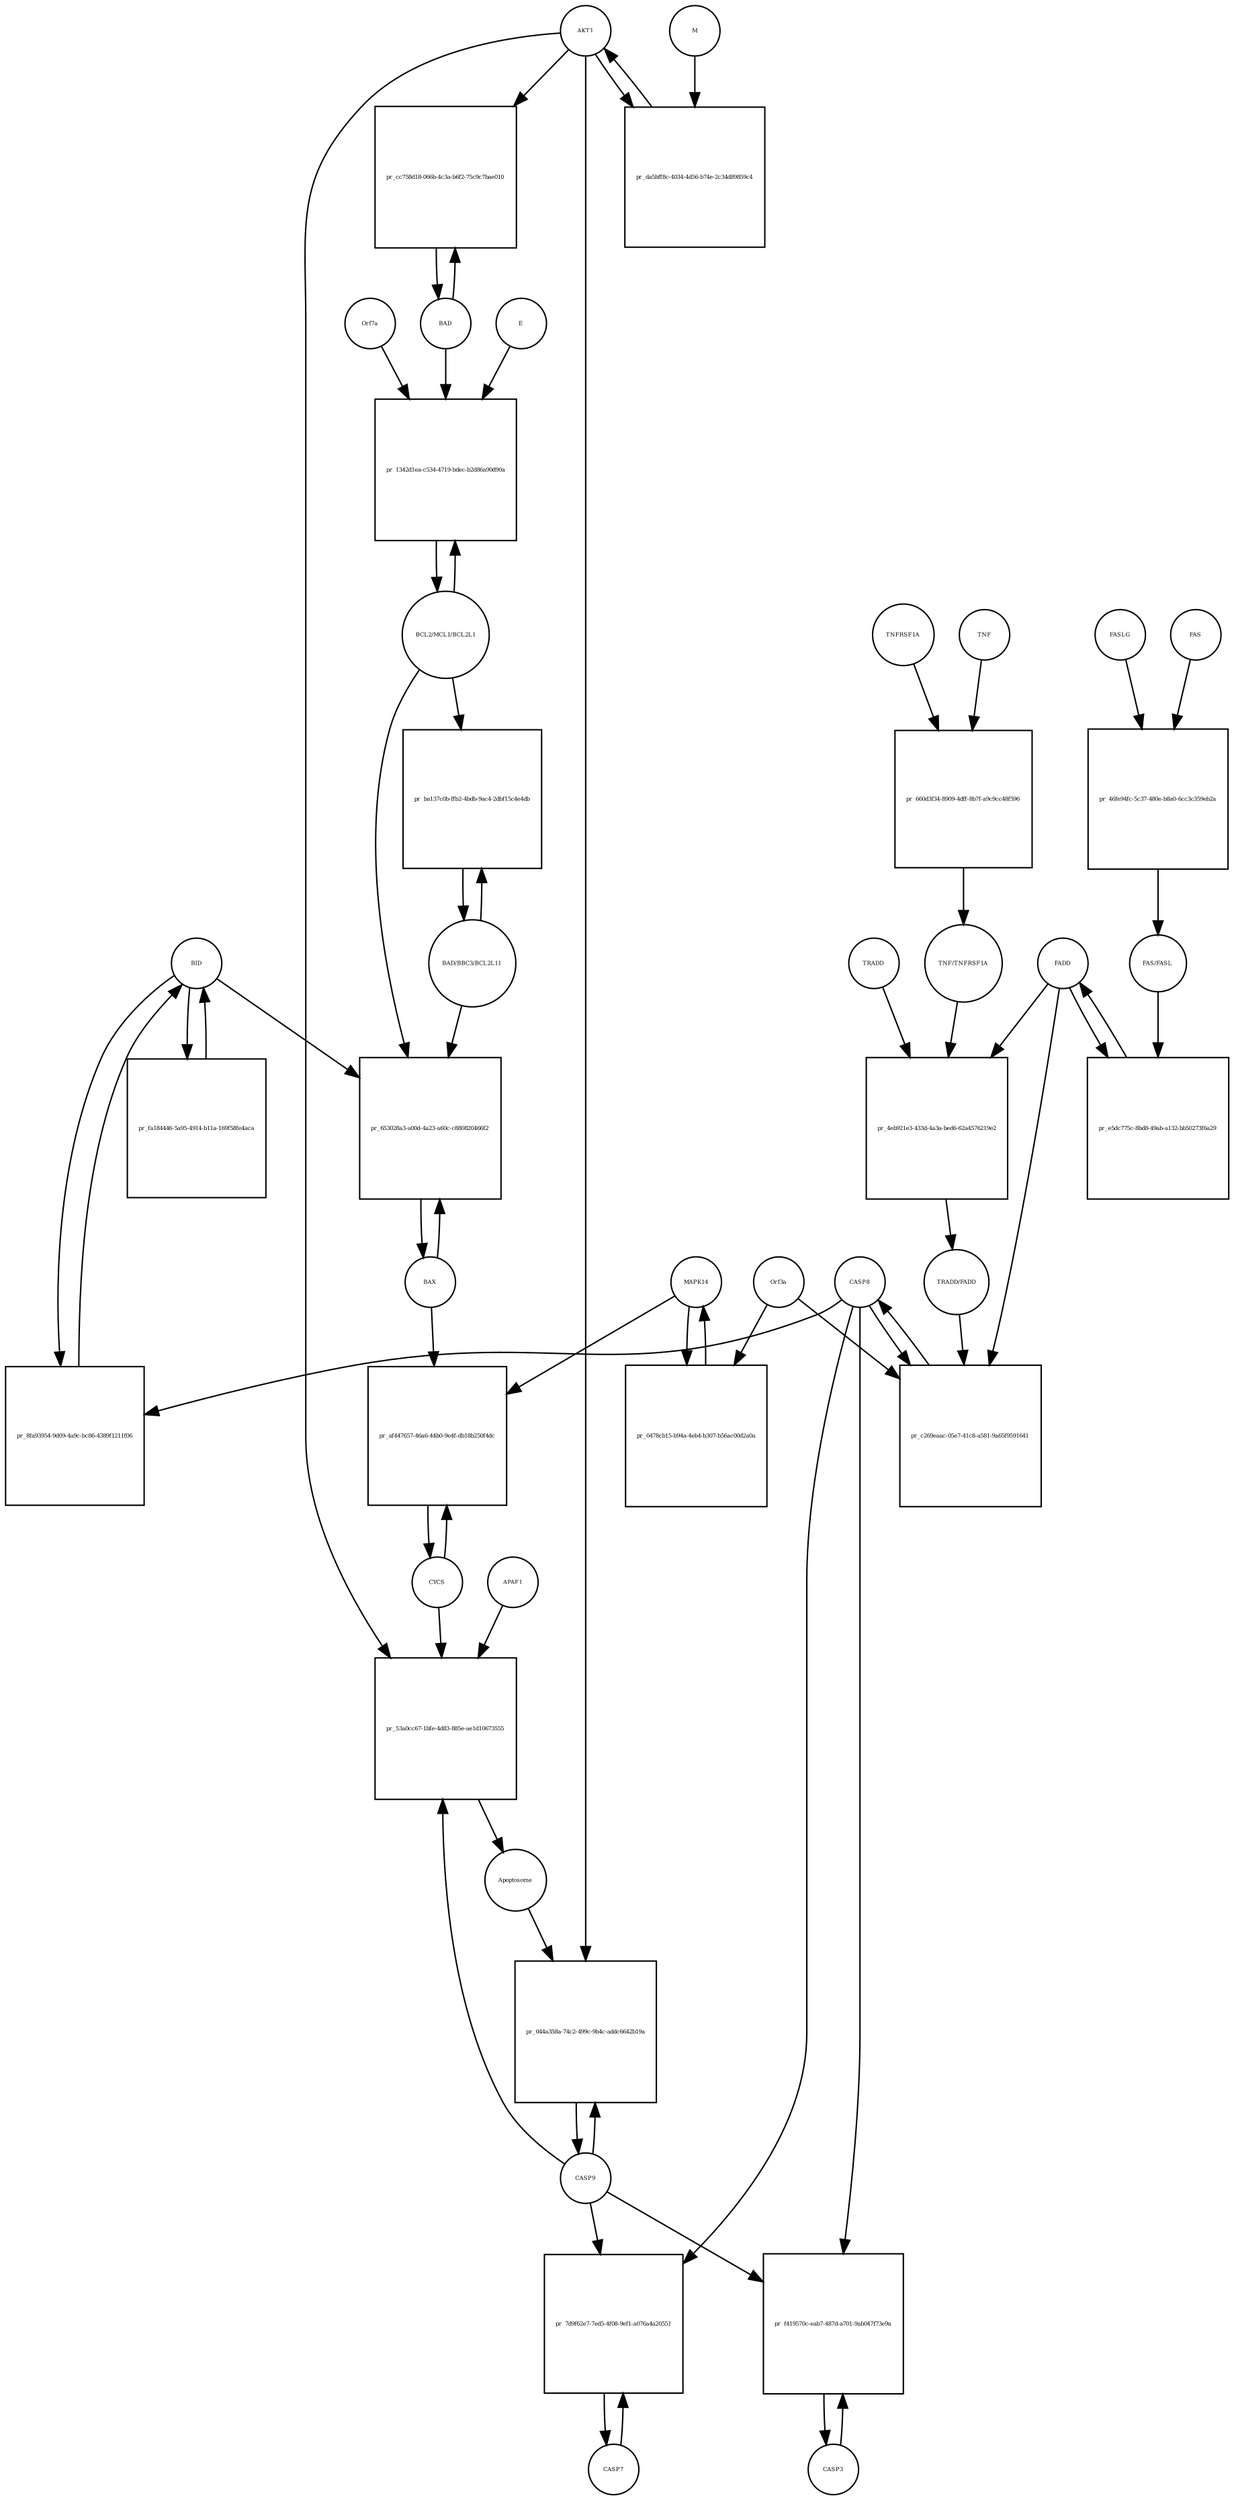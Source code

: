 strict digraph  {
BID [annotation="", bipartite=0, cls=macromolecule, fontsize=4, label=BID, shape=circle];
"pr_8fa93954-9d09-4a9c-bc86-4389f1211f06" [annotation="", bipartite=1, cls=process, fontsize=4, label="pr_8fa93954-9d09-4a9c-bc86-4389f1211f06", shape=square];
CASP8 [annotation="urn_miriam_hgnc_1509|urn_miriam_hgnc.symbol_CASP8|urn_miriam_doi_10.1038%2Fs41392-020-00334-0|urn_miriam_uniprot_Q14790|urn_miriam_ncbigene_841|urn_miriam_ec-code_3.4.22.61|urn_miriam_refseq_NM_001228|urn_miriam_ensembl_ENSG00000064012", bipartite=0, cls=macromolecule, fontsize=4, label=CASP8, shape=circle];
CASP9 [annotation="", bipartite=0, cls=macromolecule, fontsize=4, label=CASP9, shape=circle];
"pr_044a358a-74c2-499c-9b4c-addc6642b19a" [annotation="", bipartite=1, cls=process, fontsize=4, label="pr_044a358a-74c2-499c-9b4c-addc6642b19a", shape=square];
Apoptosome [annotation="", bipartite=0, cls=complex, fontsize=4, label=Apoptosome, shape=circle];
AKT1 [annotation="", bipartite=0, cls=macromolecule, fontsize=4, label=AKT1, shape=circle];
FADD [annotation="", bipartite=0, cls=macromolecule, fontsize=4, label=FADD, shape=circle];
"pr_4eb921e3-433d-4a3a-bed6-62a4576219e2" [annotation="", bipartite=1, cls=process, fontsize=4, label="pr_4eb921e3-433d-4a3a-bed6-62a4576219e2", shape=square];
TRADD [annotation="urn_miriam_ncbigene_8717|urn_miriam_ensembl_ENSG00000102871|urn_miriam_refseq_NM_001323552|urn_miriam_uniprot_Q15628|urn_miriam_hgnc_12030|urn_miriam_hgnc.symbol_TRADD", bipartite=0, cls=macromolecule, fontsize=4, label=TRADD, shape=circle];
"TRADD/FADD" [annotation="", bipartite=0, cls=complex, fontsize=4, label="TRADD/FADD", shape=circle];
"TNF/TNFRSF1A" [annotation="", bipartite=0, cls=complex, fontsize=4, label="TNF/TNFRSF1A", shape=circle];
"pr_e5dc775c-8bd8-49ab-a132-bb50273f6a29" [annotation="", bipartite=1, cls=process, fontsize=4, label="pr_e5dc775c-8bd8-49ab-a132-bb50273f6a29", shape=square];
"FAS/FASL" [annotation="", bipartite=0, cls=complex, fontsize=4, label="FAS/FASL", shape=circle];
"BCL2/MCL1/BCL2L1" [annotation="", bipartite=0, cls=complex, fontsize=4, label="BCL2/MCL1/BCL2L1", shape=circle];
"pr_1342d1ea-c534-4719-bdec-b2d86a90d90a" [annotation="", bipartite=1, cls=process, fontsize=4, label="pr_1342d1ea-c534-4719-bdec-b2d86a90d90a", shape=square];
Orf7a [annotation="urn_miriam_hgnc.symbol_ORF7a|urn_miriam_uniprot_Q19QW4|urn_miriam_ncbigene_1489674", bipartite=0, cls=macromolecule, fontsize=4, label=Orf7a, shape=circle];
E [annotation="urn_miriam_uniprot_P59637|urn_miriam_ncbigene_1489671|urn_miriam_hgnc.symbol_E|urn_miriam_pubmed_32785274|urn_miriam_pubmed_32818817", bipartite=0, cls=macromolecule, fontsize=4, label=E, shape=circle];
BAD [annotation="", bipartite=0, cls=macromolecule, fontsize=4, label=BAD, shape=circle];
"BAD/BBC3/BCL2L11" [annotation="", bipartite=0, cls=complex, fontsize=4, label="BAD/BBC3/BCL2L11", shape=circle];
"pr_ba137c0b-ffb2-4bdb-9ac4-2dbf15c4e4db" [annotation="", bipartite=1, cls=process, fontsize=4, label="pr_ba137c0b-ffb2-4bdb-9ac4-2dbf15c4e4db", shape=square];
TNFRSF1A [annotation="urn_miriam_ncbigene_7132|urn_miriam_refseq_NM_001065|urn_miriam_ensembl_ENSG00000067182|urn_miriam_uniprot_P19438|urn_miriam_hgnc.symbol_TNFRSF1A|urn_miriam_hgnc_11916", bipartite=0, cls=macromolecule, fontsize=4, label=TNFRSF1A, shape=circle];
"pr_660d3f34-8909-4dff-8b7f-a9c9cc48f596" [annotation="", bipartite=1, cls=process, fontsize=4, label="pr_660d3f34-8909-4dff-8b7f-a9c9cc48f596", shape=square];
TNF [annotation="urn_miriam_refseq_NM_000594|urn_miriam_hgnc.symbol_TNF|urn_miriam_uniprot_P01375|urn_miriam_hgnc_11892|urn_miriam_ncbigene_7124|urn_miriam_ensembl_ENSG00000232810", bipartite=0, cls=macromolecule, fontsize=4, label=TNF, shape=circle];
CYCS [annotation="urn_miriam_hgnc_19986|urn_miriam_uniprot_P99999|urn_miriam_ncbigene_54205|urn_miriam_hgnc.symbol_CYCS|urn_miriam_ensembl_ENSG00000172115|urn_miriam_refseq_NM_018947", bipartite=0, cls=macromolecule, fontsize=4, label=CYCS, shape=circle];
"pr_af447657-46a6-44b0-9e4f-db18b250f4dc" [annotation="", bipartite=1, cls=process, fontsize=4, label="pr_af447657-46a6-44b0-9e4f-db18b250f4dc", shape=square];
MAPK14 [annotation="", bipartite=0, cls=macromolecule, fontsize=4, label=MAPK14, shape=circle];
BAX [annotation="", bipartite=0, cls=macromolecule, fontsize=4, label=BAX, shape=circle];
FASLG [annotation="urn_miriam_hgnc.symbol_FASLG|urn_miriam_ncbigene_356|urn_miriam_refseq_NM_000639|urn_miriam_ensembl_ENSG00000117560|urn_miriam_uniprot_P48023|urn_miriam_hgnc_11936|urn_miriam_doi_10.1101%2F2020.12.04.412494", bipartite=0, cls=macromolecule, fontsize=4, label=FASLG, shape=circle];
"pr_46fe94fc-5c37-480e-b8a0-6cc3c359eb2a" [annotation="", bipartite=1, cls=process, fontsize=4, label="pr_46fe94fc-5c37-480e-b8a0-6cc3c359eb2a", shape=square];
FAS [annotation="urn_miriam_hgnc_11920|urn_miriam_uniprot_P25445|urn_miriam_refseq_NM_000043|urn_miriam_ensembl_ENSG00000026103|urn_miriam_ncbigene_355|urn_miriam_hgnc.symbol_FAS", bipartite=0, cls=macromolecule, fontsize=4, label=FAS, shape=circle];
"pr_0478cb15-b94a-4eb4-b307-b56ac00d2a0a" [annotation="", bipartite=1, cls=process, fontsize=4, label="pr_0478cb15-b94a-4eb4-b307-b56ac00d2a0a", shape=square];
Orf3a [annotation="urn_miriam_uniprot_P59637|urn_miriam_ncbigene_1489671|urn_miriam_hgnc.symbol_E|urn_miriam_pubmed_33100263|urn_miriam_pubmed_32555321|urn_miriam_ncbiprotein_YP_009724391.1", bipartite=0, cls=macromolecule, fontsize=4, label=Orf3a, shape=circle];
CASP3 [annotation=urn_miriam_pubmed_32555321, bipartite=0, cls=macromolecule, fontsize=4, label=CASP3, shape=circle];
"pr_f419570c-eab7-487d-a701-9ab047f73e9a" [annotation="", bipartite=1, cls=process, fontsize=4, label="pr_f419570c-eab7-487d-a701-9ab047f73e9a", shape=square];
"pr_cc758d18-066b-4c3a-b6f2-75c9c7bae010" [annotation="", bipartite=1, cls=process, fontsize=4, label="pr_cc758d18-066b-4c3a-b6f2-75c9c7bae010", shape=square];
"pr_653028a3-a00d-4a23-a60c-c880820466f2" [annotation="", bipartite=1, cls=process, fontsize=4, label="pr_653028a3-a00d-4a23-a60c-c880820466f2", shape=square];
"pr_da5bff8c-4034-4d56-b74e-2c34d89859c4" [annotation="", bipartite=1, cls=process, fontsize=4, label="pr_da5bff8c-4034-4d56-b74e-2c34d89859c4", shape=square];
M [annotation="urn_miriam_ncbiprotein_APO40582|urn_miriam_pubmed_16845612", bipartite=0, cls=macromolecule, fontsize=4, label=M, shape=circle];
"pr_53a0cc67-1bfe-4d83-885e-ae1d10673555" [annotation="", bipartite=1, cls=process, fontsize=4, label="pr_53a0cc67-1bfe-4d83-885e-ae1d10673555", shape=square];
APAF1 [annotation="urn_miriam_ncbigene_317|urn_miriam_hgnc_576|urn_miriam_refseq_NM_181861.1|urn_miriam_hgnc.symbol_APAF1|urn_miriam_uniprot_O14727|urn_miriam_ensembl_ENSG00000120868", bipartite=0, cls=macromolecule, fontsize=4, label=APAF1, shape=circle];
"pr_c269eaac-05e7-41c8-a581-9a65f9591641" [annotation="", bipartite=1, cls=process, fontsize=4, label="pr_c269eaac-05e7-41c8-a581-9a65f9591641", shape=square];
CASP7 [annotation="", bipartite=0, cls=macromolecule, fontsize=4, label=CASP7, shape=circle];
"pr_7d9f62e7-7ed5-4f08-9ef1-a076a4a20551" [annotation="", bipartite=1, cls=process, fontsize=4, label="pr_7d9f62e7-7ed5-4f08-9ef1-a076a4a20551", shape=square];
"pr_fa184446-5a95-4914-b11a-169f58fe4aca" [annotation="", bipartite=1, cls=process, fontsize=4, label="pr_fa184446-5a95-4914-b11a-169f58fe4aca", shape=square];
BID -> "pr_8fa93954-9d09-4a9c-bc86-4389f1211f06"  [annotation="", interaction_type=consumption];
BID -> "pr_653028a3-a00d-4a23-a60c-c880820466f2"  [annotation="urn_miriam_pubmed_31226023|urn_miriam_kegg.pathway_hsa04210", interaction_type=catalysis];
BID -> "pr_fa184446-5a95-4914-b11a-169f58fe4aca"  [annotation="", interaction_type=consumption];
"pr_8fa93954-9d09-4a9c-bc86-4389f1211f06" -> BID  [annotation="", interaction_type=production];
CASP8 -> "pr_8fa93954-9d09-4a9c-bc86-4389f1211f06"  [annotation="urn_miriam_pubmed_31226023|urn_miriam_kegg.pathway_hsa04210", interaction_type=catalysis];
CASP8 -> "pr_f419570c-eab7-487d-a701-9ab047f73e9a"  [annotation="urn_miriam_pubmed_31226023|urn_miriam_kegg.pathway_hsa04210", interaction_type=catalysis];
CASP8 -> "pr_c269eaac-05e7-41c8-a581-9a65f9591641"  [annotation="", interaction_type=consumption];
CASP8 -> "pr_7d9f62e7-7ed5-4f08-9ef1-a076a4a20551"  [annotation="urn_miriam_pubmed_31226023|urn_miriam_kegg.pathway_hsa04210", interaction_type=catalysis];
CASP9 -> "pr_044a358a-74c2-499c-9b4c-addc6642b19a"  [annotation="", interaction_type=consumption];
CASP9 -> "pr_f419570c-eab7-487d-a701-9ab047f73e9a"  [annotation="urn_miriam_pubmed_31226023|urn_miriam_kegg.pathway_hsa04210", interaction_type=catalysis];
CASP9 -> "pr_53a0cc67-1bfe-4d83-885e-ae1d10673555"  [annotation="", interaction_type=consumption];
CASP9 -> "pr_7d9f62e7-7ed5-4f08-9ef1-a076a4a20551"  [annotation="urn_miriam_pubmed_31226023|urn_miriam_kegg.pathway_hsa04210", interaction_type=catalysis];
"pr_044a358a-74c2-499c-9b4c-addc6642b19a" -> CASP9  [annotation="", interaction_type=production];
Apoptosome -> "pr_044a358a-74c2-499c-9b4c-addc6642b19a"  [annotation="urn_miriam_pubmed_31226023|urn_miriam_kegg.pathway_hsa04210", interaction_type=catalysis];
AKT1 -> "pr_044a358a-74c2-499c-9b4c-addc6642b19a"  [annotation="urn_miriam_pubmed_31226023|urn_miriam_kegg.pathway_hsa04210", interaction_type=inhibition];
AKT1 -> "pr_cc758d18-066b-4c3a-b6f2-75c9c7bae010"  [annotation="urn_miriam_pubmed_15694340|urn_miriam_kegg.pathway_hsa04210", interaction_type=inhibition];
AKT1 -> "pr_da5bff8c-4034-4d56-b74e-2c34d89859c4"  [annotation="", interaction_type=consumption];
AKT1 -> "pr_53a0cc67-1bfe-4d83-885e-ae1d10673555"  [annotation="urn_miriam_pubmed_31226023|urn_miriam_kegg.pathway_hsa04210", interaction_type=inhibition];
FADD -> "pr_4eb921e3-433d-4a3a-bed6-62a4576219e2"  [annotation="", interaction_type=consumption];
FADD -> "pr_e5dc775c-8bd8-49ab-a132-bb50273f6a29"  [annotation="", interaction_type=consumption];
FADD -> "pr_c269eaac-05e7-41c8-a581-9a65f9591641"  [annotation="urn_miriam_pubmed_31226023|urn_miriam_kegg.pathway_hsa04210|urn_miriam_pubmed_32555321|urn_miriam_taxonomy_2697049", interaction_type=catalysis];
"pr_4eb921e3-433d-4a3a-bed6-62a4576219e2" -> "TRADD/FADD"  [annotation="", interaction_type=production];
TRADD -> "pr_4eb921e3-433d-4a3a-bed6-62a4576219e2"  [annotation="", interaction_type=consumption];
"TRADD/FADD" -> "pr_c269eaac-05e7-41c8-a581-9a65f9591641"  [annotation="urn_miriam_pubmed_31226023|urn_miriam_kegg.pathway_hsa04210|urn_miriam_pubmed_32555321|urn_miriam_taxonomy_2697049", interaction_type=catalysis];
"TNF/TNFRSF1A" -> "pr_4eb921e3-433d-4a3a-bed6-62a4576219e2"  [annotation="urn_miriam_kegg.pathway_hsa04210", interaction_type=catalysis];
"pr_e5dc775c-8bd8-49ab-a132-bb50273f6a29" -> FADD  [annotation="", interaction_type=production];
"FAS/FASL" -> "pr_e5dc775c-8bd8-49ab-a132-bb50273f6a29"  [annotation="urn_miriam_pubmed_31226023|urn_miriam_kegg.pathway_hsa04210", interaction_type=catalysis];
"BCL2/MCL1/BCL2L1" -> "pr_1342d1ea-c534-4719-bdec-b2d86a90d90a"  [annotation="", interaction_type=consumption];
"BCL2/MCL1/BCL2L1" -> "pr_ba137c0b-ffb2-4bdb-9ac4-2dbf15c4e4db"  [annotation=urn_miriam_pubmed_31226023, interaction_type=inhibition];
"BCL2/MCL1/BCL2L1" -> "pr_653028a3-a00d-4a23-a60c-c880820466f2"  [annotation="urn_miriam_pubmed_31226023|urn_miriam_kegg.pathway_hsa04210", interaction_type=inhibition];
"pr_1342d1ea-c534-4719-bdec-b2d86a90d90a" -> "BCL2/MCL1/BCL2L1"  [annotation="", interaction_type=production];
Orf7a -> "pr_1342d1ea-c534-4719-bdec-b2d86a90d90a"  [annotation="urn_miriam_taxonomy_694009|urn_miriam_pubmed_15694340|urn_miriam_kegg.pathway_hsa04210|urn_miriam_pubmed_17428862", interaction_type=inhibition];
E -> "pr_1342d1ea-c534-4719-bdec-b2d86a90d90a"  [annotation="urn_miriam_taxonomy_694009|urn_miriam_pubmed_15694340|urn_miriam_kegg.pathway_hsa04210|urn_miriam_pubmed_17428862", interaction_type=inhibition];
BAD -> "pr_1342d1ea-c534-4719-bdec-b2d86a90d90a"  [annotation="urn_miriam_taxonomy_694009|urn_miriam_pubmed_15694340|urn_miriam_kegg.pathway_hsa04210|urn_miriam_pubmed_17428862", interaction_type=inhibition];
BAD -> "pr_cc758d18-066b-4c3a-b6f2-75c9c7bae010"  [annotation="", interaction_type=consumption];
"BAD/BBC3/BCL2L11" -> "pr_ba137c0b-ffb2-4bdb-9ac4-2dbf15c4e4db"  [annotation="", interaction_type=consumption];
"BAD/BBC3/BCL2L11" -> "pr_653028a3-a00d-4a23-a60c-c880820466f2"  [annotation="urn_miriam_pubmed_31226023|urn_miriam_kegg.pathway_hsa04210", interaction_type=catalysis];
"pr_ba137c0b-ffb2-4bdb-9ac4-2dbf15c4e4db" -> "BAD/BBC3/BCL2L11"  [annotation="", interaction_type=production];
TNFRSF1A -> "pr_660d3f34-8909-4dff-8b7f-a9c9cc48f596"  [annotation="", interaction_type=consumption];
"pr_660d3f34-8909-4dff-8b7f-a9c9cc48f596" -> "TNF/TNFRSF1A"  [annotation="", interaction_type=production];
TNF -> "pr_660d3f34-8909-4dff-8b7f-a9c9cc48f596"  [annotation="", interaction_type=consumption];
CYCS -> "pr_af447657-46a6-44b0-9e4f-db18b250f4dc"  [annotation="", interaction_type=consumption];
CYCS -> "pr_53a0cc67-1bfe-4d83-885e-ae1d10673555"  [annotation="", interaction_type=consumption];
"pr_af447657-46a6-44b0-9e4f-db18b250f4dc" -> CYCS  [annotation="", interaction_type=production];
MAPK14 -> "pr_af447657-46a6-44b0-9e4f-db18b250f4dc"  [annotation="urn_miriam_pubmed_31226023|urn_miriam_kegg.pathway_hsa04210", interaction_type=catalysis];
MAPK14 -> "pr_0478cb15-b94a-4eb4-b307-b56ac00d2a0a"  [annotation="", interaction_type=consumption];
BAX -> "pr_af447657-46a6-44b0-9e4f-db18b250f4dc"  [annotation="urn_miriam_pubmed_31226023|urn_miriam_kegg.pathway_hsa04210", interaction_type=catalysis];
BAX -> "pr_653028a3-a00d-4a23-a60c-c880820466f2"  [annotation="", interaction_type=consumption];
FASLG -> "pr_46fe94fc-5c37-480e-b8a0-6cc3c359eb2a"  [annotation="", interaction_type=consumption];
"pr_46fe94fc-5c37-480e-b8a0-6cc3c359eb2a" -> "FAS/FASL"  [annotation="", interaction_type=production];
FAS -> "pr_46fe94fc-5c37-480e-b8a0-6cc3c359eb2a"  [annotation="", interaction_type=consumption];
"pr_0478cb15-b94a-4eb4-b307-b56ac00d2a0a" -> MAPK14  [annotation="", interaction_type=production];
Orf3a -> "pr_0478cb15-b94a-4eb4-b307-b56ac00d2a0a"  [annotation="urn_miriam_pubmed_31226023|urn_miriam_taxonomy_227984", interaction_type=catalysis];
Orf3a -> "pr_c269eaac-05e7-41c8-a581-9a65f9591641"  [annotation="urn_miriam_pubmed_31226023|urn_miriam_kegg.pathway_hsa04210|urn_miriam_pubmed_32555321|urn_miriam_taxonomy_2697049", interaction_type=catalysis];
CASP3 -> "pr_f419570c-eab7-487d-a701-9ab047f73e9a"  [annotation="", interaction_type=consumption];
"pr_f419570c-eab7-487d-a701-9ab047f73e9a" -> CASP3  [annotation="", interaction_type=production];
"pr_cc758d18-066b-4c3a-b6f2-75c9c7bae010" -> BAD  [annotation="", interaction_type=production];
"pr_653028a3-a00d-4a23-a60c-c880820466f2" -> BAX  [annotation="", interaction_type=production];
"pr_da5bff8c-4034-4d56-b74e-2c34d89859c4" -> AKT1  [annotation="", interaction_type=production];
M -> "pr_da5bff8c-4034-4d56-b74e-2c34d89859c4"  [annotation="urn_miriam_pubmed_31226023|urn_miriam_taxonomy_227984", interaction_type=inhibition];
"pr_53a0cc67-1bfe-4d83-885e-ae1d10673555" -> Apoptosome  [annotation="", interaction_type=production];
APAF1 -> "pr_53a0cc67-1bfe-4d83-885e-ae1d10673555"  [annotation="", interaction_type=consumption];
"pr_c269eaac-05e7-41c8-a581-9a65f9591641" -> CASP8  [annotation="", interaction_type=production];
CASP7 -> "pr_7d9f62e7-7ed5-4f08-9ef1-a076a4a20551"  [annotation="", interaction_type=consumption];
"pr_7d9f62e7-7ed5-4f08-9ef1-a076a4a20551" -> CASP7  [annotation="", interaction_type=production];
"pr_fa184446-5a95-4914-b11a-169f58fe4aca" -> BID  [annotation="", interaction_type=production];
}
